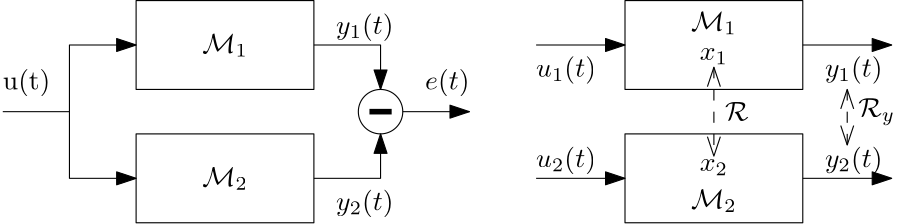 <?xml version="1.0"?>
<!DOCTYPE ipe SYSTEM "ipe.dtd">
<ipe version="70005" creator="Ipe 7.1.5">
<info created="D:20141121180809" modified="D:20150328235321"/>
<ipestyle name="basic">
<symbol name="arrow/arc(spx)">
<path stroke="sym-stroke" fill="sym-stroke" pen="sym-pen">
0 0 m
-1 0.333 l
-1 -0.333 l
h
</path>
</symbol>
<symbol name="arrow/farc(spx)">
<path stroke="sym-stroke" fill="white" pen="sym-pen">
0 0 m
-1 0.333 l
-1 -0.333 l
h
</path>
</symbol>
<symbol name="mark/circle(sx)" transformations="translations">
<path fill="sym-stroke">
0.6 0 0 0.6 0 0 e
0.4 0 0 0.4 0 0 e
</path>
</symbol>
<symbol name="mark/disk(sx)" transformations="translations">
<path fill="sym-stroke">
0.6 0 0 0.6 0 0 e
</path>
</symbol>
<symbol name="mark/fdisk(sfx)" transformations="translations">
<group>
<path fill="sym-fill">
0.5 0 0 0.5 0 0 e
</path>
<path fill="sym-stroke" fillrule="eofill">
0.6 0 0 0.6 0 0 e
0.4 0 0 0.4 0 0 e
</path>
</group>
</symbol>
<symbol name="mark/box(sx)" transformations="translations">
<path fill="sym-stroke" fillrule="eofill">
-0.6 -0.6 m
0.6 -0.6 l
0.6 0.6 l
-0.6 0.6 l
h
-0.4 -0.4 m
0.4 -0.4 l
0.4 0.4 l
-0.4 0.4 l
h
</path>
</symbol>
<symbol name="mark/square(sx)" transformations="translations">
<path fill="sym-stroke">
-0.6 -0.6 m
0.6 -0.6 l
0.6 0.6 l
-0.6 0.6 l
h
</path>
</symbol>
<symbol name="mark/fsquare(sfx)" transformations="translations">
<group>
<path fill="sym-fill">
-0.5 -0.5 m
0.5 -0.5 l
0.5 0.5 l
-0.5 0.5 l
h
</path>
<path fill="sym-stroke" fillrule="eofill">
-0.6 -0.6 m
0.6 -0.6 l
0.6 0.6 l
-0.6 0.6 l
h
-0.4 -0.4 m
0.4 -0.4 l
0.4 0.4 l
-0.4 0.4 l
h
</path>
</group>
</symbol>
<symbol name="mark/cross(sx)" transformations="translations">
<group>
<path fill="sym-stroke">
-0.43 -0.57 m
0.57 0.43 l
0.43 0.57 l
-0.57 -0.43 l
h
</path>
<path fill="sym-stroke">
-0.43 0.57 m
0.57 -0.43 l
0.43 -0.57 l
-0.57 0.43 l
h
</path>
</group>
</symbol>
<symbol name="arrow/fnormal(spx)">
<path stroke="sym-stroke" fill="white" pen="sym-pen">
0 0 m
-1 0.333 l
-1 -0.333 l
h
</path>
</symbol>
<symbol name="arrow/pointed(spx)">
<path stroke="sym-stroke" fill="sym-stroke" pen="sym-pen">
0 0 m
-1 0.333 l
-0.8 0 l
-1 -0.333 l
h
</path>
</symbol>
<symbol name="arrow/fpointed(spx)">
<path stroke="sym-stroke" fill="white" pen="sym-pen">
0 0 m
-1 0.333 l
-0.8 0 l
-1 -0.333 l
h
</path>
</symbol>
<symbol name="arrow/linear(spx)">
<path stroke="sym-stroke" pen="sym-pen">
-1 0.333 m
0 0 l
-1 -0.333 l
</path>
</symbol>
<symbol name="arrow/fdouble(spx)">
<path stroke="sym-stroke" fill="white" pen="sym-pen">
0 0 m
-1 0.333 l
-1 -0.333 l
h
-1 0 m
-2 0.333 l
-2 -0.333 l
h
</path>
</symbol>
<symbol name="arrow/double(spx)">
<path stroke="sym-stroke" fill="sym-stroke" pen="sym-pen">
0 0 m
-1 0.333 l
-1 -0.333 l
h
-1 0 m
-2 0.333 l
-2 -0.333 l
h
</path>
</symbol>
<pen name="heavier" value="0.8"/>
<pen name="fat" value="1.2"/>
<pen name="ultrafat" value="2"/>
<symbolsize name="large" value="5"/>
<symbolsize name="small" value="2"/>
<symbolsize name="tiny" value="1.1"/>
<arrowsize name="large" value="10"/>
<arrowsize name="small" value="5"/>
<arrowsize name="tiny" value="3"/>
<color name="red" value="1 0 0"/>
<color name="green" value="0 1 0"/>
<color name="blue" value="0 0 1"/>
<color name="yellow" value="1 1 0"/>
<color name="orange" value="1 0.647 0"/>
<color name="gold" value="1 0.843 0"/>
<color name="purple" value="0.627 0.125 0.941"/>
<color name="gray" value="0.745"/>
<color name="brown" value="0.647 0.165 0.165"/>
<color name="navy" value="0 0 0.502"/>
<color name="pink" value="1 0.753 0.796"/>
<color name="seagreen" value="0.18 0.545 0.341"/>
<color name="turquoise" value="0.251 0.878 0.816"/>
<color name="violet" value="0.933 0.51 0.933"/>
<color name="darkblue" value="0 0 0.545"/>
<color name="darkcyan" value="0 0.545 0.545"/>
<color name="darkgray" value="0.663"/>
<color name="darkgreen" value="0 0.392 0"/>
<color name="darkmagenta" value="0.545 0 0.545"/>
<color name="darkorange" value="1 0.549 0"/>
<color name="darkred" value="0.545 0 0"/>
<color name="lightblue" value="0.678 0.847 0.902"/>
<color name="lightcyan" value="0.878 1 1"/>
<color name="lightgray" value="0.827"/>
<color name="lightgreen" value="0.565 0.933 0.565"/>
<color name="lightyellow" value="1 1 0.878"/>
<dashstyle name="dashed" value="[4] 0"/>
<dashstyle name="dotted" value="[1 3] 0"/>
<dashstyle name="dash dotted" value="[4 2 1 2] 0"/>
<dashstyle name="dash dot dotted" value="[4 2 1 2 1 2] 0"/>
<textsize name="large" value="\large"/>
<textsize name="Large" value="\Large"/>
<textsize name="LARGE" value="\LARGE"/>
<textsize name="huge" value="\huge"/>
<textsize name="Huge" value="\Huge"/>
<textsize name="small" value="\small"/>
<textsize name="footnote" value="\footnotesize"/>
<textsize name="tiny" value="\tiny"/>
<textstyle name="center" begin="\begin{center}" end="\end{center}"/>
<textstyle name="itemize" begin="\begin{itemize}" end="\end{itemize}"/>
<textstyle name="item" begin="\begin{itemize}\item{}" end="\end{itemize}"/>
<gridsize name="4 pts" value="4"/>
<gridsize name="8 pts (~3 mm)" value="8"/>
<gridsize name="16 pts (~6 mm)" value="16"/>
<gridsize name="32 pts (~12 mm)" value="32"/>
<gridsize name="10 pts (~3.5 mm)" value="10"/>
<gridsize name="20 pts (~7 mm)" value="20"/>
<gridsize name="14 pts (~5 mm)" value="14"/>
<gridsize name="28 pts (~10 mm)" value="28"/>
<gridsize name="56 pts (~20 mm)" value="56"/>
<anglesize name="90 deg" value="90"/>
<anglesize name="60 deg" value="60"/>
<anglesize name="45 deg" value="45"/>
<anglesize name="30 deg" value="30"/>
<anglesize name="22.5 deg" value="22.5"/>
<tiling name="falling" angle="-60" step="4" width="1"/>
<tiling name="rising" angle="30" step="4" width="1"/>
</ipestyle>
<page>
<layer name="alpha"/>
<view layers="alpha" active="alpha"/>
<path layer="alpha" matrix="0.4 0 0 0.5 275.2 376" stroke="black">
112 784 m
112 720 l
272 720 l
272 784 l
h
</path>
<text matrix="1 0 0 1 160 8" transformations="translations" pos="192 752" stroke="black" type="label" width="16.433" height="6.812" depth="1.49" halign="center" valign="center">$\mathcal{M}_1$</text>
<path matrix="0.4 0 0 0.5 275.2 328" stroke="black">
112 784 m
112 720 l
272 720 l
272 784 l
h
</path>
<text matrix="1 0 0 1 160 -56" transformations="translations" pos="192 752" stroke="black" type="label" width="16.433" height="6.812" depth="1.49" halign="center" valign="center">$\mathcal{M}_2$</text>
<text matrix="1 0 0 1 176 44" transformations="translations" pos="112 704" stroke="black" type="label" width="21.519" height="7.473" depth="2.49" valign="top">$u_1(t)$</text>
<text matrix="1 0 0 1 160 24" transformations="translations" pos="232 724" stroke="black" type="label" width="20.7" height="7.473" depth="2.49" valign="top">$y_1(t)$</text>
<text matrix="1 0 0 1 160 -16" transformations="translations" pos="232 724" stroke="black" type="label" width="20.7" height="7.473" depth="2.49" valign="baseline">$y_2(t)$</text>
<path matrix="1 0 0 1 160 32" stroke="black" arrow="normal/normal">
128 720 m
160 720 l
</path>
<path matrix="1 0 0 1 160 32" stroke="black" arrow="normal/normal">
128 672 m
160 672 l
</path>
<text matrix="1 0 0 1 176 4" transformations="translations" pos="112 704" stroke="black" type="label" width="21.519" height="7.473" depth="2.49" valign="baseline">$u_2(t)$</text>
<path matrix="1 0 0 1 160 32" stroke="black" arrow="normal/normal">
224 720 m
256 720 l
</path>
<path matrix="1 0 0 1 160 32" stroke="black" arrow="normal/normal">
224 672 m
256 672 l
</path>
<text matrix="1 0 0 1 160 -4" transformations="translations" pos="192 752" stroke="black" type="label" width="10.163" height="4.294" depth="1.49" halign="center" valign="center">$x_1$</text>
<text matrix="1 0 0 1 160 -44" transformations="translations" pos="192 752" stroke="black" type="label" width="10.163" height="4.294" depth="1.49" halign="center" valign="center">$x_2$</text>
<path matrix="1 0 0 1 160 32" stroke="black" dash="dashed" arrow="linear/normal" rarrow="linear/normal">
192 712 m
192 680 l
</path>
<text matrix="1 0 0 1 160 32" transformations="translations" pos="196 696" stroke="black" type="label" width="8.443" height="6.808" depth="0" valign="center">$\mathcal{R}$</text>
<path matrix="1 0 0 1 160 32" stroke="black" dash="dashed" arrow="linear/normal" rarrow="linear/normal">
240 704 m
240 684 l
</path>
<text matrix="1 0 0 1 208 32" transformations="translations" pos="196 696" stroke="black" type="label" width="13.232" height="6.808" depth="2.85" valign="center">$\mathcal{R}_y$</text>
<path matrix="0.4 0 0 0.5 99.2 376" stroke="black">
112 784 m
112 720 l
272 720 l
272 784 l
h
</path>
<text matrix="1 0 0 1 -16 0" transformations="translations" pos="192 752" stroke="black" type="label" width="16.433" height="6.812" depth="1.49" halign="center" valign="center">$\mathcal{M}_1$</text>
<path matrix="0.4 0 0 0.5 99.2 328" stroke="black">
112 784 m
112 720 l
272 720 l
272 784 l
h
</path>
<text matrix="1 0 0 1 -16 -48" transformations="translations" pos="192 752" stroke="black" type="label" width="16.433" height="6.812" depth="1.49" halign="center" valign="center">$\mathcal{M}_2$</text>
<path matrix="1 0 0 1 -16 32" stroke="black" arrow="normal/normal">
112 696 m
136 696 l
136 720 l
160 720 l
</path>
<path matrix="1 0 0 1 -16 32" stroke="black" arrow="normal/normal">
136 696 m
136 672 l
160 672 l
</path>
<text matrix="1 0 0 1 -16 32" transformations="translations" pos="112 704" stroke="black" type="label" width="17.158" height="7.473" depth="2.49" valign="baseline">$$u(t)$$</text>
<path matrix="1 0 0 1 -16 32" stroke="black">
8 0 0 8 248 696 e
</path>
<path matrix="1 0 0 1 -16 32" stroke="black" arrow="normal/normal">
224 720 m
248 720 l
248 704 l
</path>
<path matrix="1 0 0 1 -16 32" stroke="black" arrow="normal/normal">
224 672 m
248 672 l
248 688 l
</path>
<path matrix="1 0 0 1 -16 32" stroke="black" pen="ultrafat">
244 696 m
252 696 l
</path>
<path matrix="1 0 0 1 -16 32" stroke="black" arrow="normal/normal">
256 696 m
280 696 l
</path>
<text matrix="1 0 0 1 -16 32" transformations="translations" pos="232 724" stroke="black" type="label" width="20.7" height="7.473" depth="2.49" valign="baseline">$y_1(t)$</text>
<text matrix="1 0 0 1 -16 -24" transformations="translations" pos="232 724" stroke="black" type="label" width="20.7" height="7.473" depth="2.49" valign="top">$y_2(t)$</text>
<text matrix="1 0 0 1 -16 32" transformations="translations" pos="264 704" stroke="black" type="label" width="15.985" height="7.473" depth="2.49" valign="baseline">$e(t)$</text>
</page>
</ipe>
